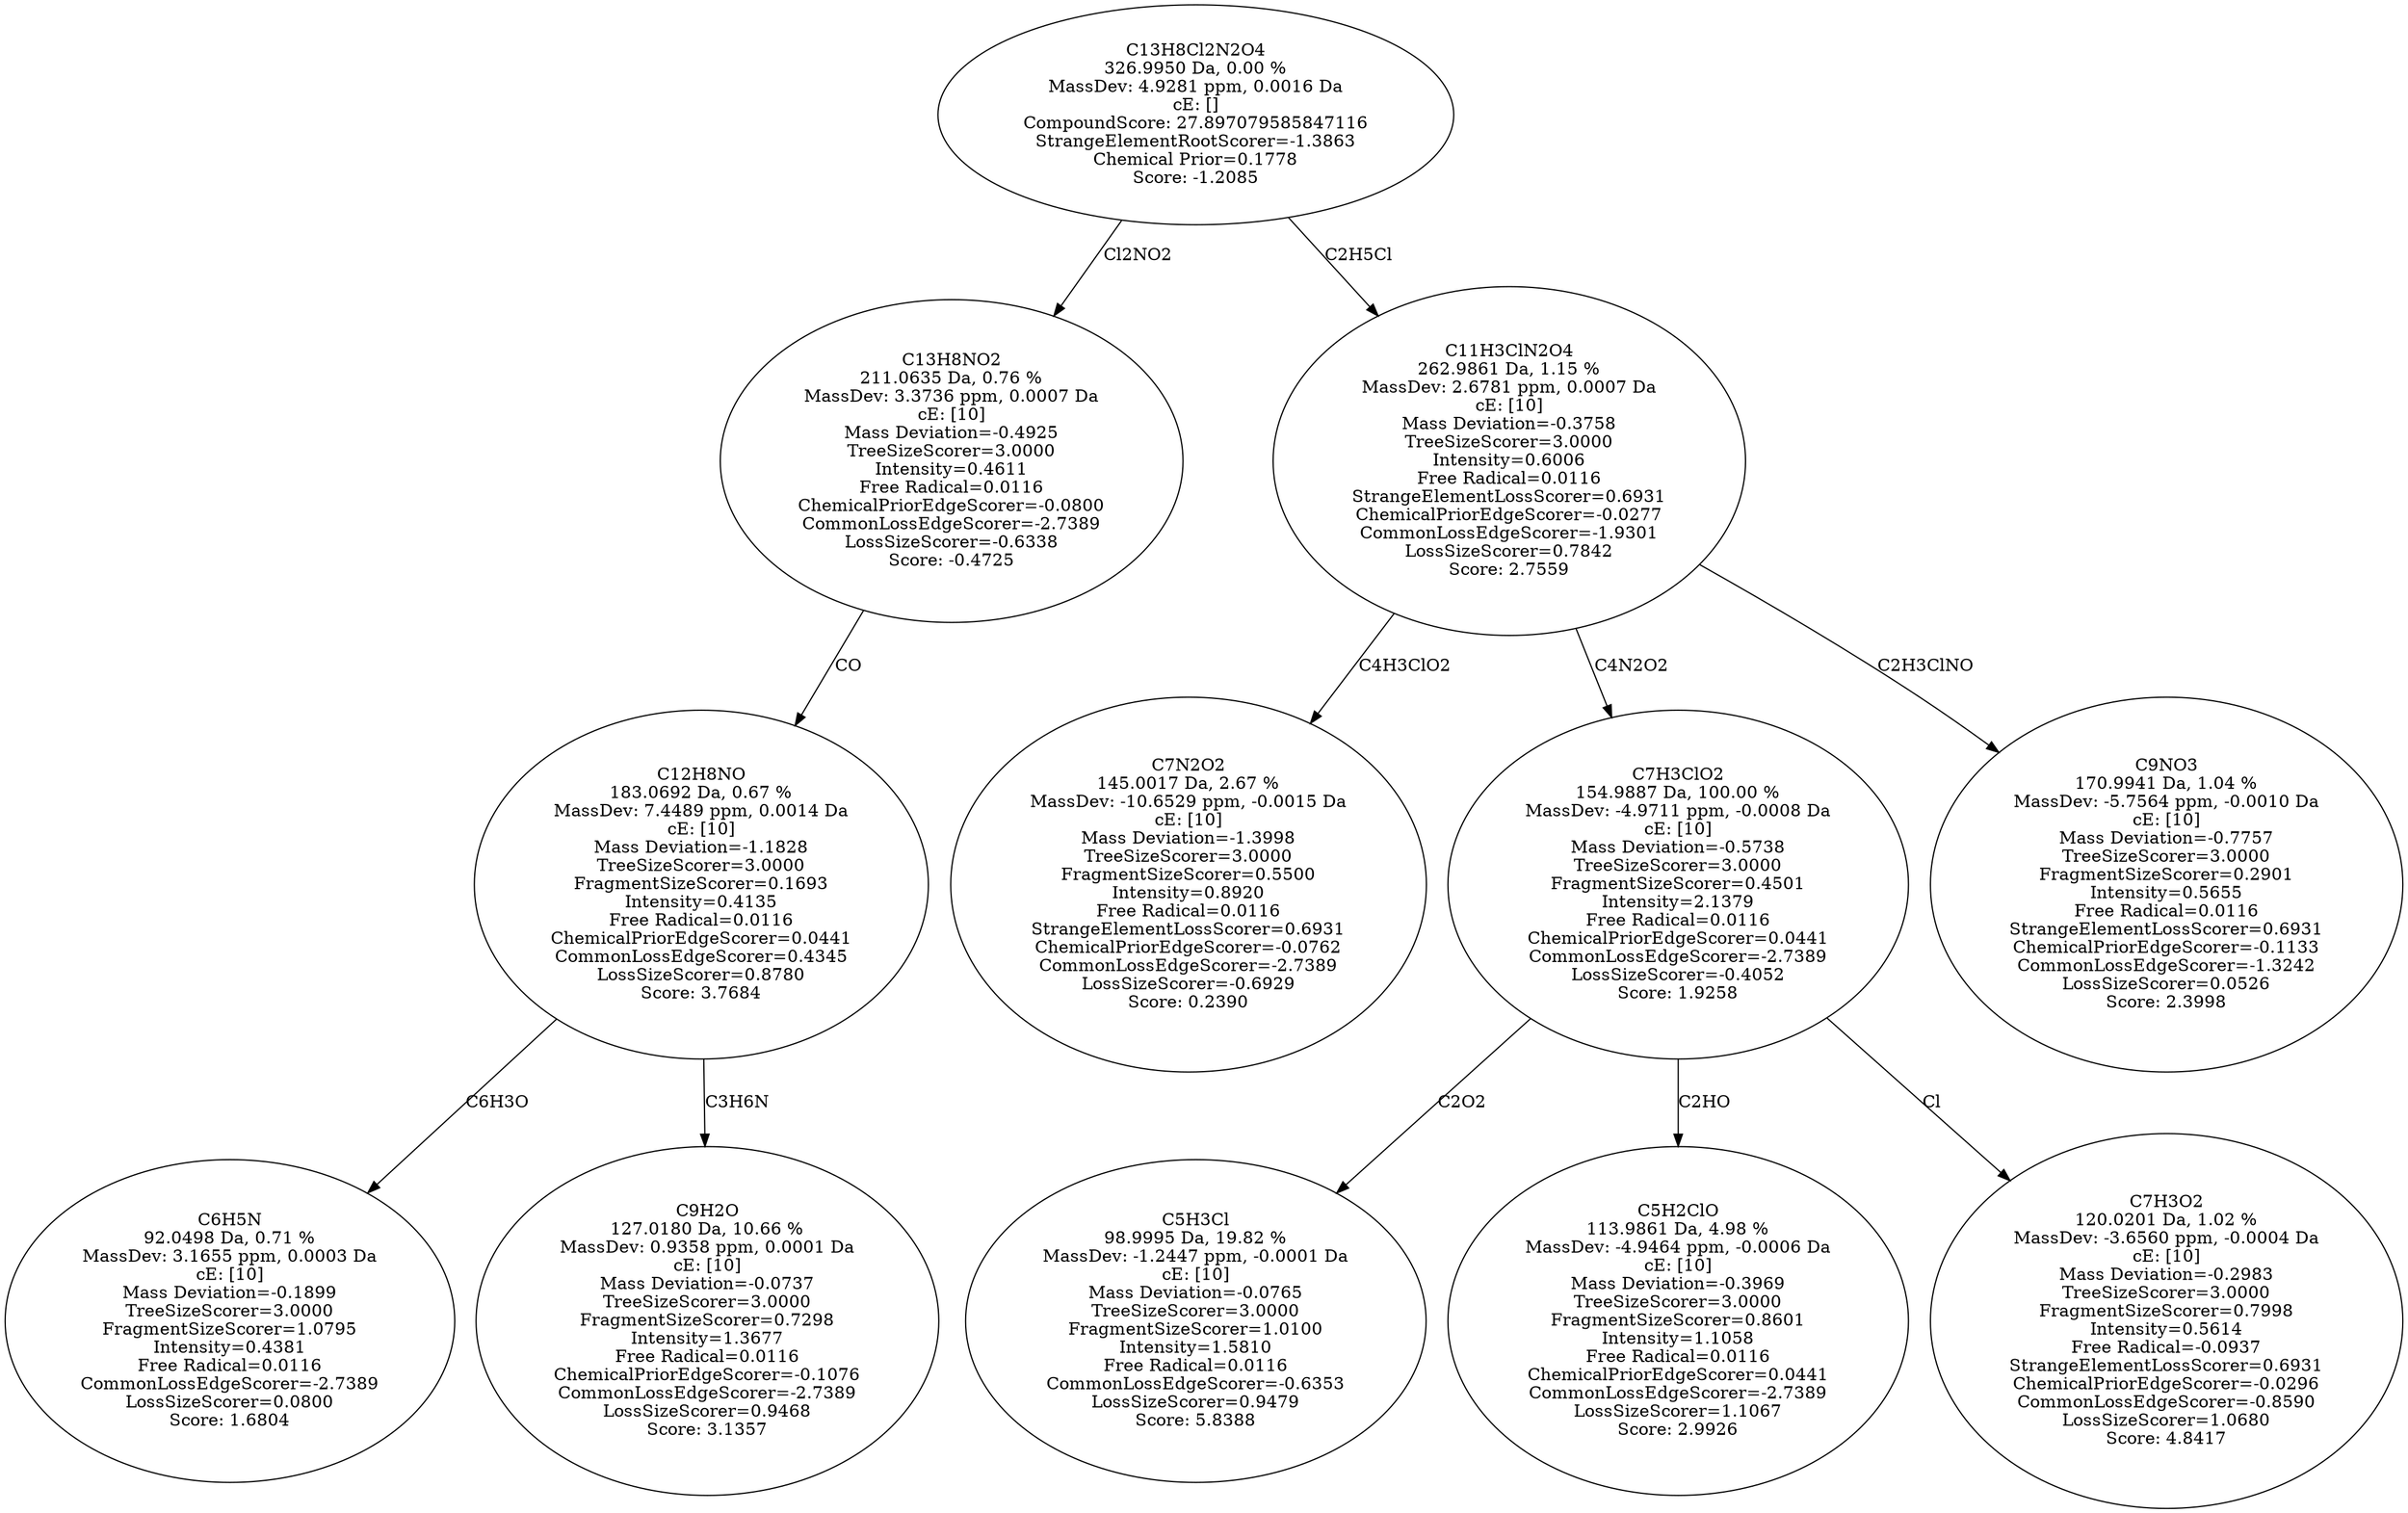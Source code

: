 strict digraph {
v1 [label="C6H5N\n92.0498 Da, 0.71 %\nMassDev: 3.1655 ppm, 0.0003 Da\ncE: [10]\nMass Deviation=-0.1899\nTreeSizeScorer=3.0000\nFragmentSizeScorer=1.0795\nIntensity=0.4381\nFree Radical=0.0116\nCommonLossEdgeScorer=-2.7389\nLossSizeScorer=0.0800\nScore: 1.6804"];
v2 [label="C9H2O\n127.0180 Da, 10.66 %\nMassDev: 0.9358 ppm, 0.0001 Da\ncE: [10]\nMass Deviation=-0.0737\nTreeSizeScorer=3.0000\nFragmentSizeScorer=0.7298\nIntensity=1.3677\nFree Radical=0.0116\nChemicalPriorEdgeScorer=-0.1076\nCommonLossEdgeScorer=-2.7389\nLossSizeScorer=0.9468\nScore: 3.1357"];
v3 [label="C12H8NO\n183.0692 Da, 0.67 %\nMassDev: 7.4489 ppm, 0.0014 Da\ncE: [10]\nMass Deviation=-1.1828\nTreeSizeScorer=3.0000\nFragmentSizeScorer=0.1693\nIntensity=0.4135\nFree Radical=0.0116\nChemicalPriorEdgeScorer=0.0441\nCommonLossEdgeScorer=0.4345\nLossSizeScorer=0.8780\nScore: 3.7684"];
v4 [label="C13H8NO2\n211.0635 Da, 0.76 %\nMassDev: 3.3736 ppm, 0.0007 Da\ncE: [10]\nMass Deviation=-0.4925\nTreeSizeScorer=3.0000\nIntensity=0.4611\nFree Radical=0.0116\nChemicalPriorEdgeScorer=-0.0800\nCommonLossEdgeScorer=-2.7389\nLossSizeScorer=-0.6338\nScore: -0.4725"];
v5 [label="C7N2O2\n145.0017 Da, 2.67 %\nMassDev: -10.6529 ppm, -0.0015 Da\ncE: [10]\nMass Deviation=-1.3998\nTreeSizeScorer=3.0000\nFragmentSizeScorer=0.5500\nIntensity=0.8920\nFree Radical=0.0116\nStrangeElementLossScorer=0.6931\nChemicalPriorEdgeScorer=-0.0762\nCommonLossEdgeScorer=-2.7389\nLossSizeScorer=-0.6929\nScore: 0.2390"];
v6 [label="C5H3Cl\n98.9995 Da, 19.82 %\nMassDev: -1.2447 ppm, -0.0001 Da\ncE: [10]\nMass Deviation=-0.0765\nTreeSizeScorer=3.0000\nFragmentSizeScorer=1.0100\nIntensity=1.5810\nFree Radical=0.0116\nCommonLossEdgeScorer=-0.6353\nLossSizeScorer=0.9479\nScore: 5.8388"];
v7 [label="C5H2ClO\n113.9861 Da, 4.98 %\nMassDev: -4.9464 ppm, -0.0006 Da\ncE: [10]\nMass Deviation=-0.3969\nTreeSizeScorer=3.0000\nFragmentSizeScorer=0.8601\nIntensity=1.1058\nFree Radical=0.0116\nChemicalPriorEdgeScorer=0.0441\nCommonLossEdgeScorer=-2.7389\nLossSizeScorer=1.1067\nScore: 2.9926"];
v8 [label="C7H3O2\n120.0201 Da, 1.02 %\nMassDev: -3.6560 ppm, -0.0004 Da\ncE: [10]\nMass Deviation=-0.2983\nTreeSizeScorer=3.0000\nFragmentSizeScorer=0.7998\nIntensity=0.5614\nFree Radical=-0.0937\nStrangeElementLossScorer=0.6931\nChemicalPriorEdgeScorer=-0.0296\nCommonLossEdgeScorer=-0.8590\nLossSizeScorer=1.0680\nScore: 4.8417"];
v9 [label="C7H3ClO2\n154.9887 Da, 100.00 %\nMassDev: -4.9711 ppm, -0.0008 Da\ncE: [10]\nMass Deviation=-0.5738\nTreeSizeScorer=3.0000\nFragmentSizeScorer=0.4501\nIntensity=2.1379\nFree Radical=0.0116\nChemicalPriorEdgeScorer=0.0441\nCommonLossEdgeScorer=-2.7389\nLossSizeScorer=-0.4052\nScore: 1.9258"];
v10 [label="C9NO3\n170.9941 Da, 1.04 %\nMassDev: -5.7564 ppm, -0.0010 Da\ncE: [10]\nMass Deviation=-0.7757\nTreeSizeScorer=3.0000\nFragmentSizeScorer=0.2901\nIntensity=0.5655\nFree Radical=0.0116\nStrangeElementLossScorer=0.6931\nChemicalPriorEdgeScorer=-0.1133\nCommonLossEdgeScorer=-1.3242\nLossSizeScorer=0.0526\nScore: 2.3998"];
v11 [label="C11H3ClN2O4\n262.9861 Da, 1.15 %\nMassDev: 2.6781 ppm, 0.0007 Da\ncE: [10]\nMass Deviation=-0.3758\nTreeSizeScorer=3.0000\nIntensity=0.6006\nFree Radical=0.0116\nStrangeElementLossScorer=0.6931\nChemicalPriorEdgeScorer=-0.0277\nCommonLossEdgeScorer=-1.9301\nLossSizeScorer=0.7842\nScore: 2.7559"];
v12 [label="C13H8Cl2N2O4\n326.9950 Da, 0.00 %\nMassDev: 4.9281 ppm, 0.0016 Da\ncE: []\nCompoundScore: 27.897079585847116\nStrangeElementRootScorer=-1.3863\nChemical Prior=0.1778\nScore: -1.2085"];
v3 -> v1 [label="C6H3O"];
v3 -> v2 [label="C3H6N"];
v4 -> v3 [label="CO"];
v12 -> v4 [label="Cl2NO2"];
v11 -> v5 [label="C4H3ClO2"];
v9 -> v6 [label="C2O2"];
v9 -> v7 [label="C2HO"];
v9 -> v8 [label="Cl"];
v11 -> v9 [label="C4N2O2"];
v11 -> v10 [label="C2H3ClNO"];
v12 -> v11 [label="C2H5Cl"];
}
